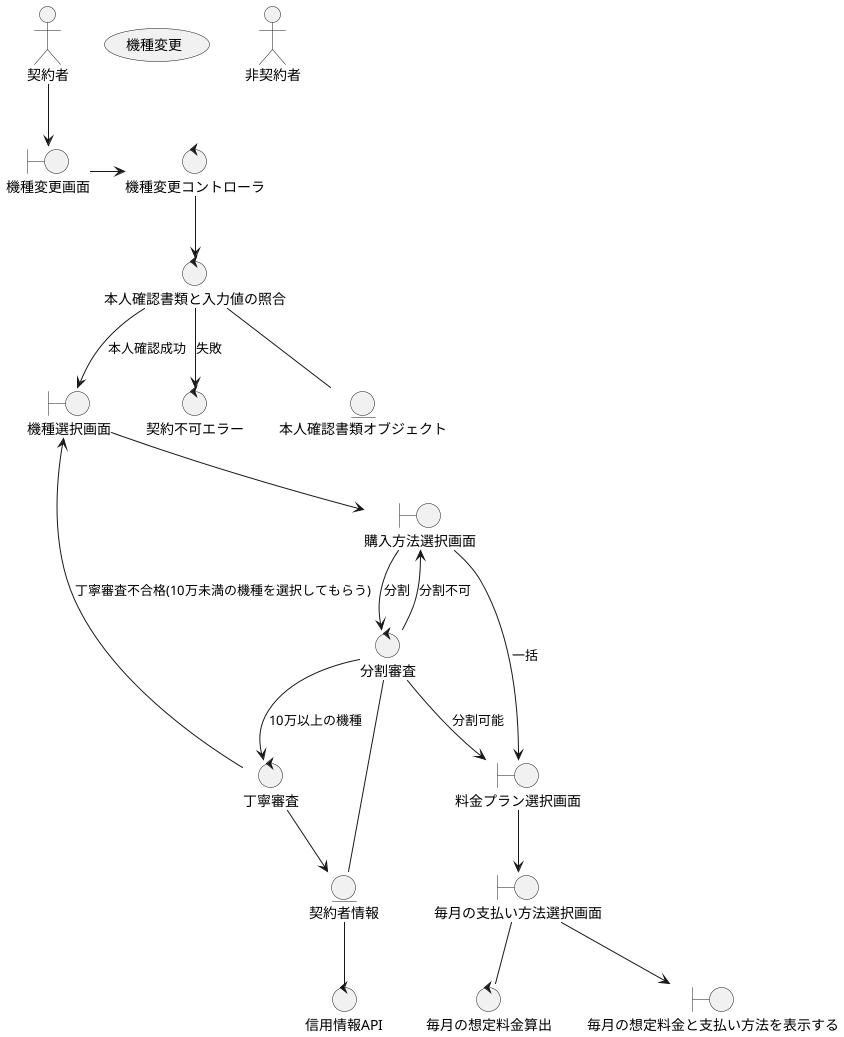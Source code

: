 @startuml

usecase 機種変更
actor 契約者
actor 非契約者
boundary 機種変更画面
boundary 機種選択画面
boundary 購入方法選択画面
boundary 料金プラン選択画面
boundary 毎月の支払い方法選択画面
boundary 毎月の想定料金と支払い方法を表示する
control 毎月の想定料金算出
control 機種変更コントローラ
control 分割審査
control 丁寧審査
control 信用情報API
entity 契約者情報


control 本人確認書類と入力値の照合
control 契約不可エラー
entity 本人確認書類オブジェクト


契約者 --> 機種変更画面
機種変更画面 -> 機種変更コントローラ
機種変更コントローラ -->本人確認書類と入力値の照合
本人確認書類と入力値の照合 --> 契約不可エラー : 失敗
本人確認書類と入力値の照合 --> 機種選択画面 : 本人確認成功
本人確認書類と入力値の照合--本人確認書類オブジェクト
機種選択画面 --> 購入方法選択画面
購入方法選択画面 --> 分割審査: 分割
購入方法選択画面 --> 料金プラン選択画面: 一括
分割審査 -- 契約者情報
分割審査 --> 料金プラン選択画面 : 分割可能
分割審査 --> 購入方法選択画面 : 分割不可
分割審査 --> 丁寧審査: 10万以上の機種
丁寧審査 --> 契約者情報
契約者情報 -- 信用情報API
丁寧審査 --> 機種選択画面: 丁寧審査不合格(10万未満の機種を選択してもらう)
料金プラン選択画面 --> 毎月の支払い方法選択画面
毎月の支払い方法選択画面 -- 毎月の想定料金算出
毎月の支払い方法選択画面 --> 毎月の想定料金と支払い方法を表示する
@enduml